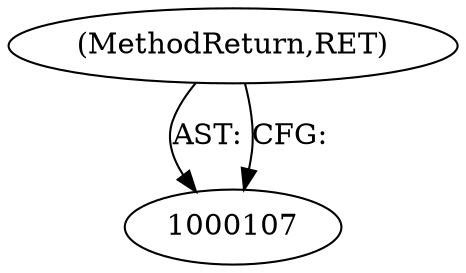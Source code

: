 digraph "0_Android_04839626ed859623901ebd3a5fd483982186b59d_77" {
"1000109" [label="(MethodReturn,RET)"];
"1000109" -> "1000107"  [label="AST: "];
"1000109" -> "1000107"  [label="CFG: "];
}
